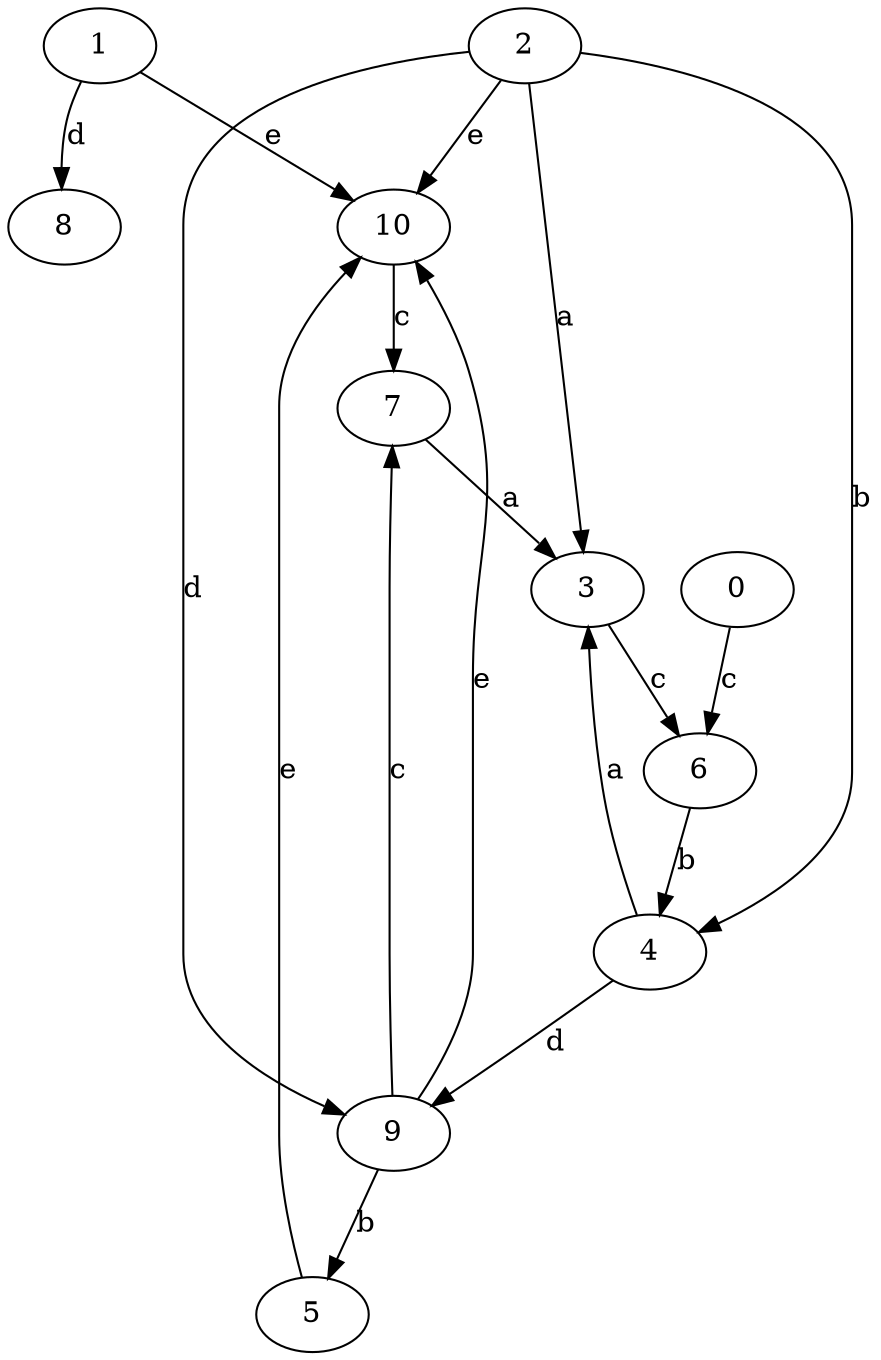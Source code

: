 strict digraph  {
1;
0;
2;
3;
4;
5;
6;
7;
8;
9;
10;
1 -> 8  [label=d];
1 -> 10  [label=e];
0 -> 6  [label=c];
2 -> 3  [label=a];
2 -> 4  [label=b];
2 -> 9  [label=d];
2 -> 10  [label=e];
3 -> 6  [label=c];
4 -> 3  [label=a];
4 -> 9  [label=d];
5 -> 10  [label=e];
6 -> 4  [label=b];
7 -> 3  [label=a];
9 -> 5  [label=b];
9 -> 7  [label=c];
9 -> 10  [label=e];
10 -> 7  [label=c];
}
